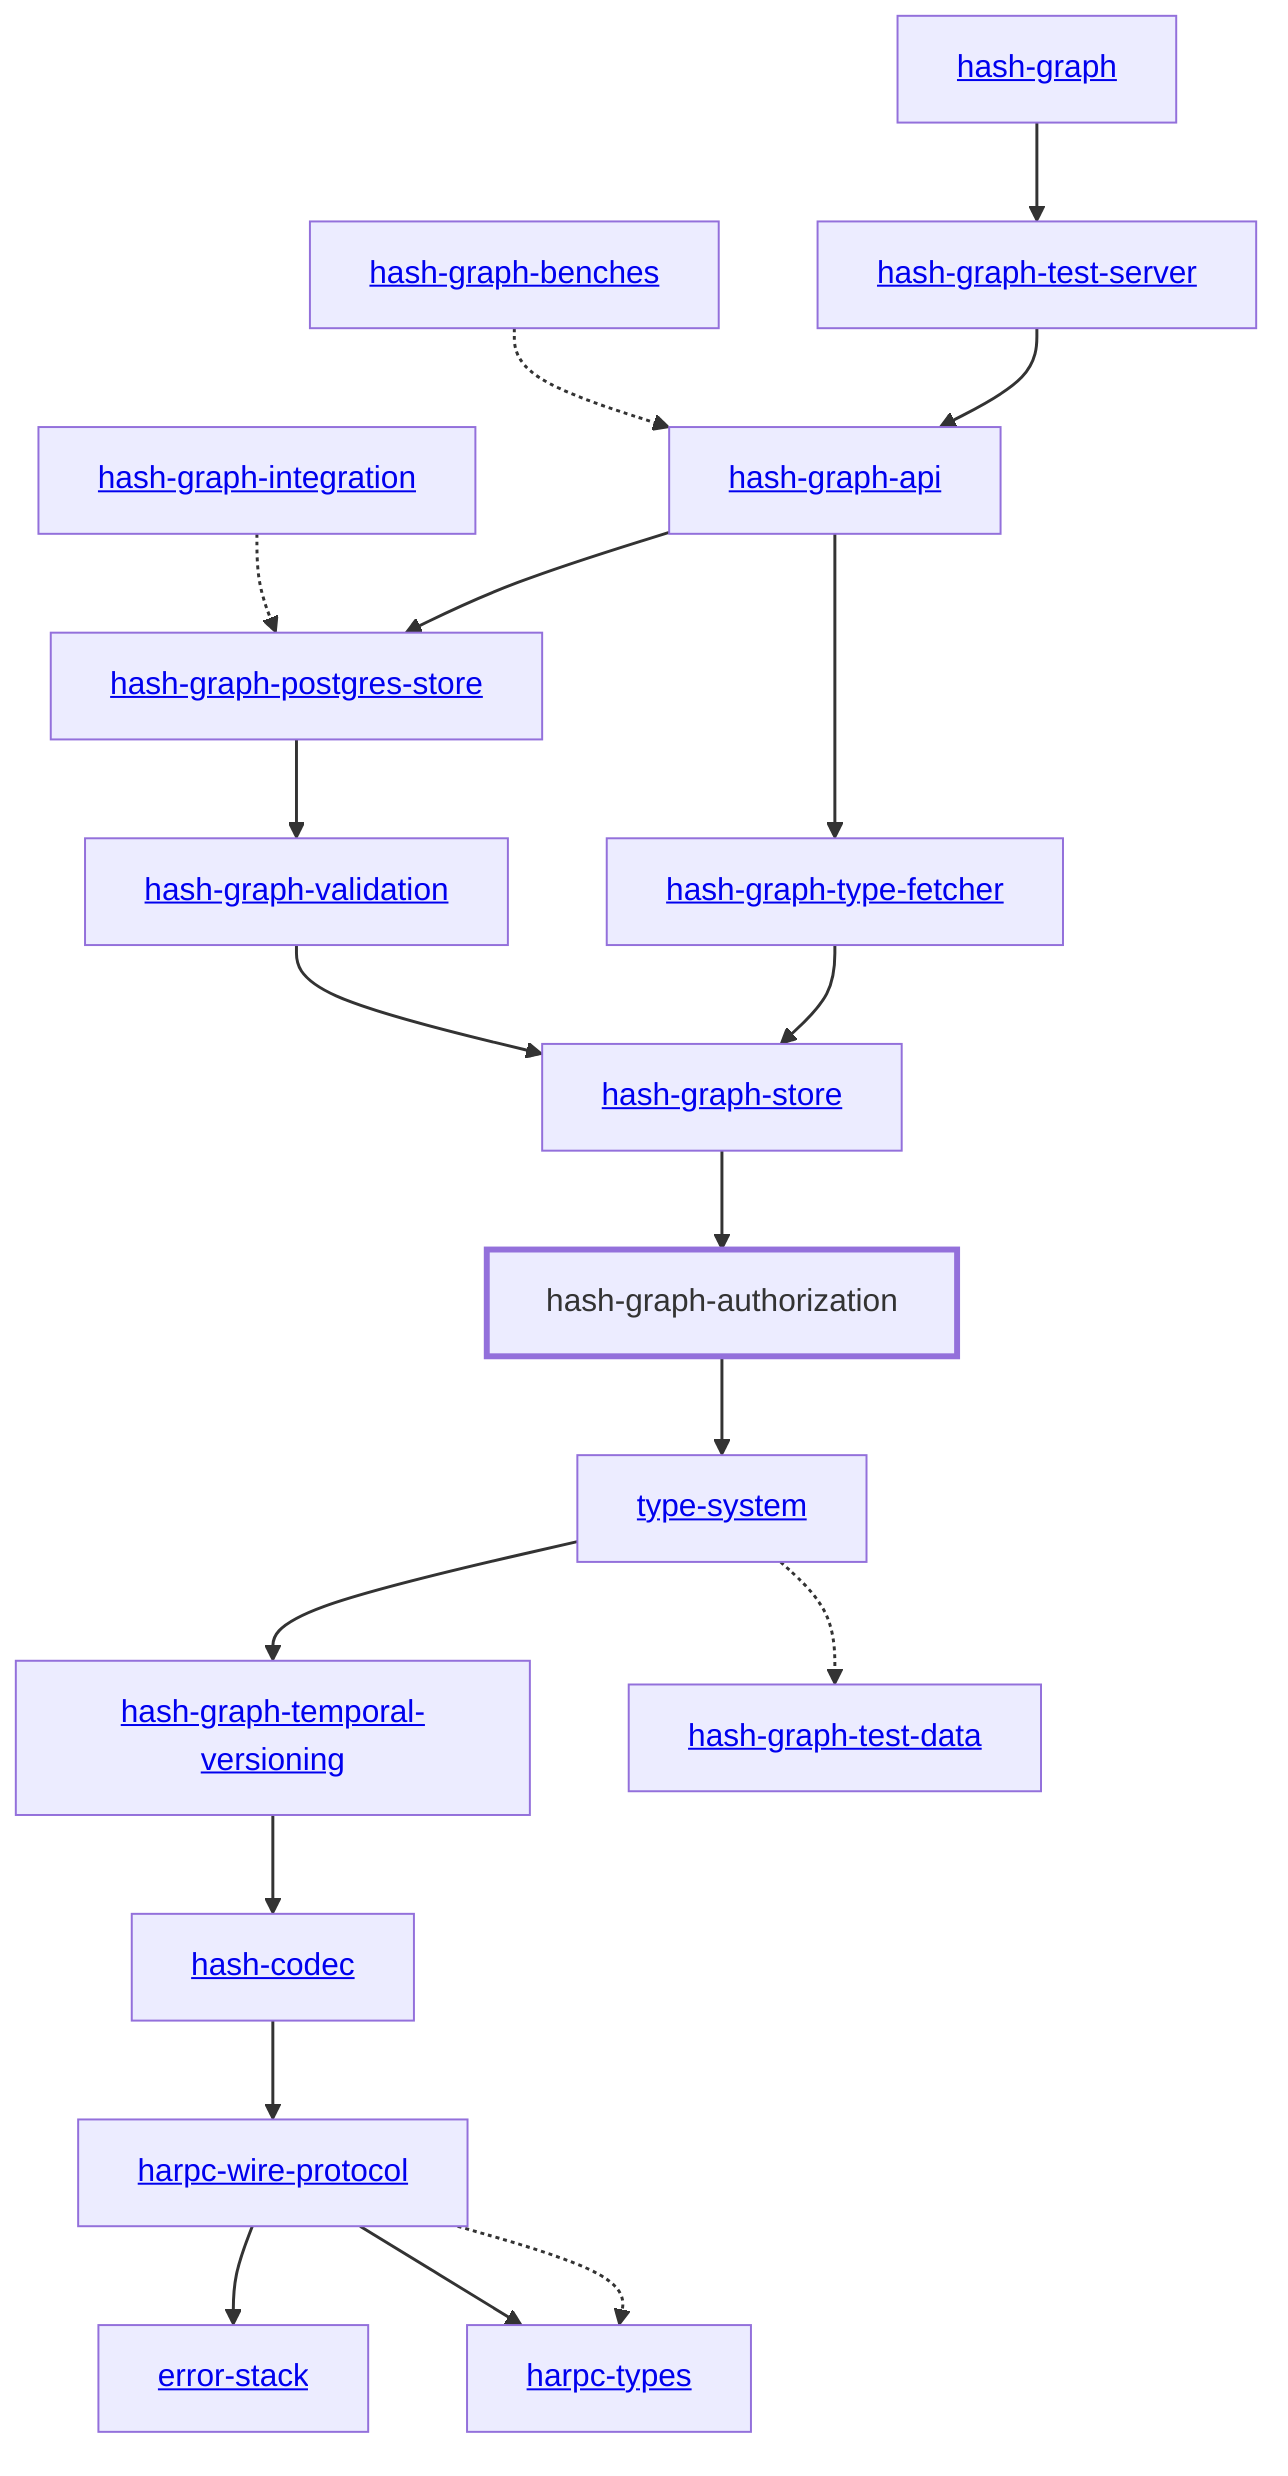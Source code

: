 graph TD
    linkStyle default stroke-width:1.5px
    classDef default stroke-width:1px
    classDef root stroke-width:3px
    classDef dev stroke-width:1px
    classDef build stroke-width:1px
    %% Legend
    %% --> : Normal dependency
    %% -.-> : Dev dependency
    %% ---> : Build dependency
    0[<a href="../hash_codec/index.html">hash-codec</a>]
    1[<a href="../hash_graph/index.html">hash-graph</a>]
    2[<a href="../hash_graph_api/index.html">hash-graph-api</a>]
    3[hash-graph-authorization]
    class 3 root
    4[<a href="../hash_graph_benches/index.html">hash-graph-benches</a>]
    5[<a href="../hash_graph_integration/index.html">hash-graph-integration</a>]
    6[<a href="../hash_graph_type_fetcher/index.html">hash-graph-type-fetcher</a>]
    7[<a href="../error_stack/index.html">error-stack</a>]
    8[<a href="../type_system/index.html">type-system</a>]
    9[<a href="../hash_graph_postgres_store/index.html">hash-graph-postgres-store</a>]
    10[<a href="../hash_graph_store/index.html">hash-graph-store</a>]
    11[<a href="../hash_graph_temporal_versioning/index.html">hash-graph-temporal-versioning</a>]
    12[<a href="../hash_graph_test_data/index.html">hash-graph-test-data</a>]
    13[<a href="../hash_graph_test_server/index.html">hash-graph-test-server</a>]
    14[<a href="../hash_graph_validation/index.html">hash-graph-validation</a>]
    15[<a href="../harpc_types/index.html">harpc-types</a>]
    16[<a href="../harpc_wire_protocol/index.html">harpc-wire-protocol</a>]
    3 --> 8
    4 -.-> 2
    5 -.-> 9
    10 --> 3
    8 -.-> 12
    8 --> 11
    14 --> 10
    9 --> 14
    11 --> 0
    13 --> 2
    16 --> 7
    16 --> 15
    16 -.-> 15
    0 --> 16
    1 --> 13
    6 --> 10
    2 --> 9
    2 --> 6